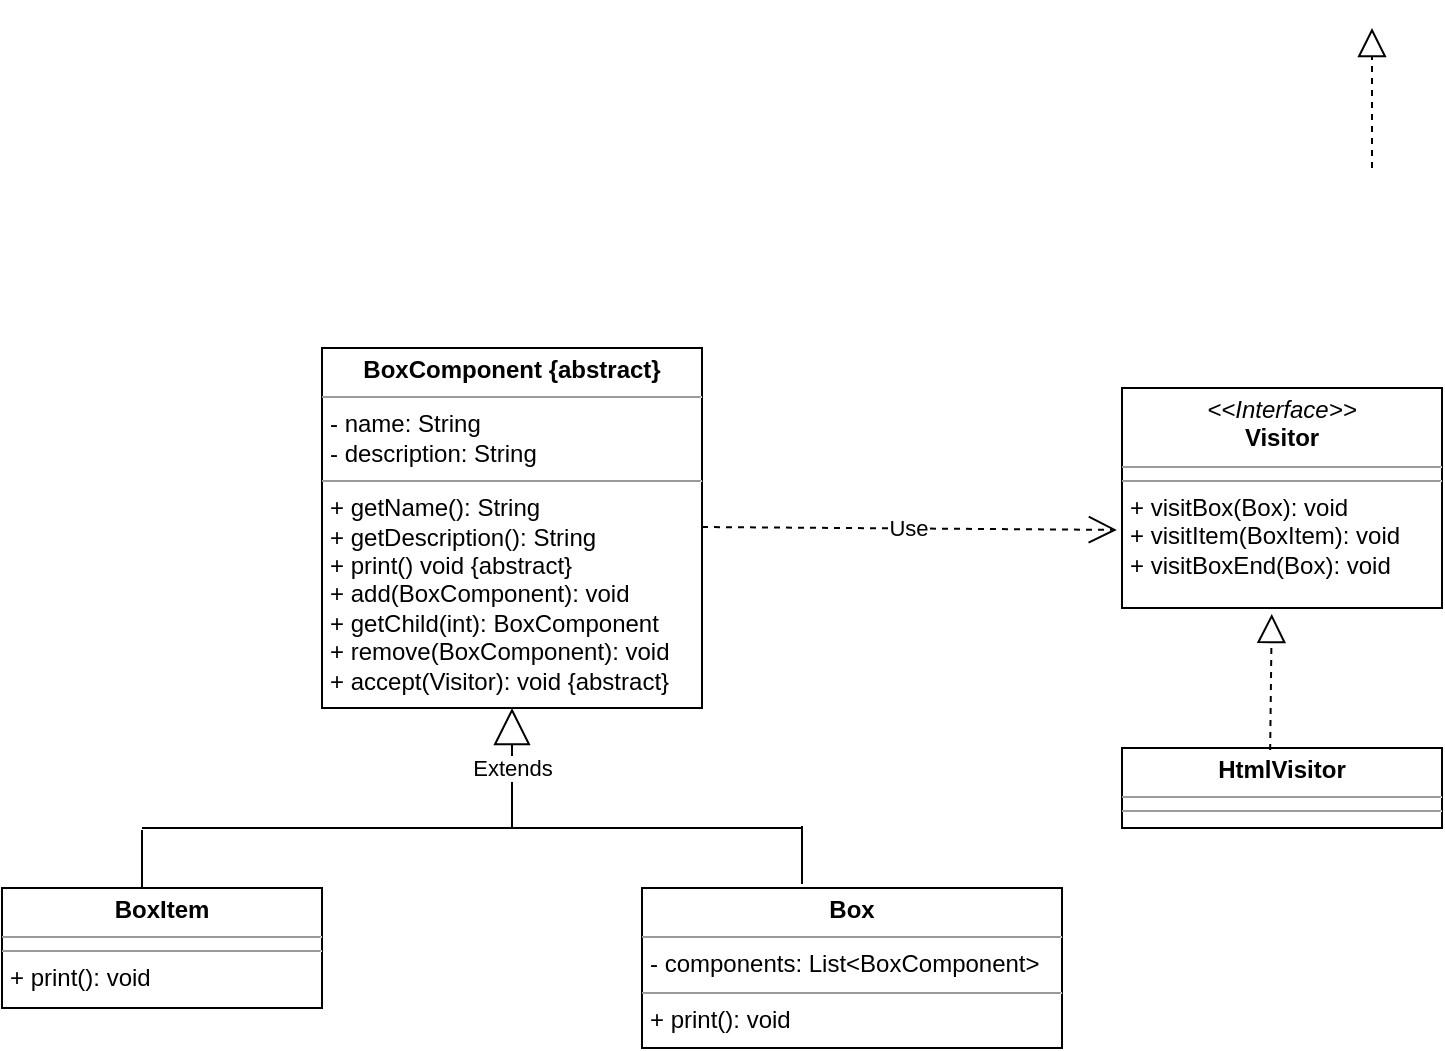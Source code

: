 <mxfile version="18.0.3" type="device"><diagram id="mgqvqPnT3ukcFS07PuqA" name="Page-1"><mxGraphModel dx="1422" dy="1778" grid="1" gridSize="10" guides="1" tooltips="1" connect="1" arrows="1" fold="1" page="1" pageScale="1" pageWidth="850" pageHeight="1100" math="0" shadow="0"><root><mxCell id="0"/><mxCell id="1" parent="0"/><mxCell id="uAw_h-O0-CFrEACEF9oh-2" value="&lt;p style=&quot;margin: 0px ; margin-top: 4px ; text-align: center&quot;&gt;&lt;b&gt;BoxComponent {abstract}&lt;br&gt;&lt;/b&gt;&lt;/p&gt;&lt;hr size=&quot;1&quot;&gt;&lt;p style=&quot;margin: 0px ; margin-left: 4px&quot;&gt;- name: String&lt;/p&gt;&lt;p style=&quot;margin: 0px ; margin-left: 4px&quot;&gt;- description: String&lt;br&gt;&lt;/p&gt;&lt;hr size=&quot;1&quot;&gt;&lt;p style=&quot;margin: 0px ; margin-left: 4px&quot;&gt;+ getName(): String&lt;/p&gt;&lt;p style=&quot;margin: 0px ; margin-left: 4px&quot;&gt;+ getDescription(): String&lt;/p&gt;&lt;p style=&quot;margin: 0px ; margin-left: 4px&quot;&gt;+ print() void {abstract}&lt;br&gt;&lt;/p&gt;&lt;p style=&quot;margin: 0px ; margin-left: 4px&quot;&gt;+ add(BoxComponent): void&lt;/p&gt;&lt;p style=&quot;margin: 0px ; margin-left: 4px&quot;&gt;+ getChild(int): BoxComponent&lt;/p&gt;&lt;p style=&quot;margin: 0px ; margin-left: 4px&quot;&gt;+ remove(BoxComponent): void&lt;/p&gt;&lt;p style=&quot;margin: 0px ; margin-left: 4px&quot;&gt;+ accept(Visitor): void {abstract}&lt;br&gt;&lt;/p&gt;" style="verticalAlign=top;align=left;overflow=fill;fontSize=12;fontFamily=Helvetica;html=1;" parent="1" vertex="1"><mxGeometry x="200" y="70" width="190" height="180" as="geometry"/></mxCell><mxCell id="uAw_h-O0-CFrEACEF9oh-3" value="&lt;p style=&quot;margin: 0px ; margin-top: 4px ; text-align: center&quot;&gt;&lt;b&gt;BoxItem&lt;/b&gt;&lt;/p&gt;&lt;hr size=&quot;1&quot;&gt;&lt;hr size=&quot;1&quot;&gt;&lt;p style=&quot;margin: 0px ; margin-left: 4px&quot;&gt;+ print(): void&lt;br&gt;&lt;/p&gt;" style="verticalAlign=top;align=left;overflow=fill;fontSize=12;fontFamily=Helvetica;html=1;" parent="1" vertex="1"><mxGeometry x="40" y="340" width="160" height="60" as="geometry"/></mxCell><mxCell id="uAw_h-O0-CFrEACEF9oh-5" value="&lt;p style=&quot;margin: 0px ; margin-top: 4px ; text-align: center&quot;&gt;&lt;b&gt;Box&lt;/b&gt;&lt;/p&gt;&lt;hr size=&quot;1&quot;&gt;&lt;p style=&quot;margin: 0px ; margin-left: 4px&quot;&gt;- components: List&amp;lt;BoxComponent&amp;gt;&lt;br&gt;&lt;/p&gt;&lt;hr size=&quot;1&quot;&gt;&lt;p style=&quot;margin: 0px ; margin-left: 4px&quot;&gt;+ print(): void&lt;br&gt;&lt;/p&gt;" style="verticalAlign=top;align=left;overflow=fill;fontSize=12;fontFamily=Helvetica;html=1;" parent="1" vertex="1"><mxGeometry x="360" y="340" width="210" height="80" as="geometry"/></mxCell><mxCell id="uAw_h-O0-CFrEACEF9oh-7" value="Extends" style="endArrow=block;endSize=16;endFill=0;html=1;rounded=0;entryX=0.5;entryY=1;entryDx=0;entryDy=0;" parent="1" target="uAw_h-O0-CFrEACEF9oh-2" edge="1"><mxGeometry width="160" relative="1" as="geometry"><mxPoint x="295" y="310" as="sourcePoint"/><mxPoint x="420" y="310" as="targetPoint"/></mxGeometry></mxCell><mxCell id="uAw_h-O0-CFrEACEF9oh-8" value="" style="endArrow=none;html=1;edgeStyle=orthogonalEdgeStyle;rounded=0;" parent="1" edge="1"><mxGeometry relative="1" as="geometry"><mxPoint x="110" y="310" as="sourcePoint"/><mxPoint x="440" y="310" as="targetPoint"/></mxGeometry></mxCell><mxCell id="uAw_h-O0-CFrEACEF9oh-11" value="" style="endArrow=none;html=1;edgeStyle=orthogonalEdgeStyle;rounded=0;" parent="1" edge="1"><mxGeometry relative="1" as="geometry"><mxPoint x="110" y="340" as="sourcePoint"/><mxPoint x="110" y="311" as="targetPoint"/></mxGeometry></mxCell><mxCell id="uAw_h-O0-CFrEACEF9oh-14" value="" style="endArrow=none;html=1;edgeStyle=orthogonalEdgeStyle;rounded=0;" parent="1" edge="1"><mxGeometry relative="1" as="geometry"><mxPoint x="440" y="338" as="sourcePoint"/><mxPoint x="440" y="309" as="targetPoint"/></mxGeometry></mxCell><mxCell id="tnyTeJsaJlIb1sTeu80v-1" value="&lt;p style=&quot;margin:0px;margin-top:4px;text-align:center;&quot;&gt;&lt;i&gt;&amp;lt;&amp;lt;Interface&amp;gt;&amp;gt;&lt;/i&gt;&lt;br&gt;&lt;b&gt;Visitor&lt;/b&gt;&lt;br&gt;&lt;/p&gt;&lt;hr size=&quot;1&quot;&gt;&lt;hr size=&quot;1&quot;&gt;&lt;p style=&quot;margin:0px;margin-left:4px;&quot;&gt;+ visitBox(Box): void&lt;br&gt;&lt;/p&gt;&lt;p style=&quot;margin:0px;margin-left:4px;&quot;&gt;+ visitItem(BoxItem): void&lt;/p&gt;&lt;p style=&quot;margin:0px;margin-left:4px;&quot;&gt;+ visitBoxEnd(Box): void&lt;/p&gt;" style="verticalAlign=top;align=left;overflow=fill;fontSize=12;fontFamily=Helvetica;html=1;" vertex="1" parent="1"><mxGeometry x="600" y="90" width="160" height="110" as="geometry"/></mxCell><mxCell id="tnyTeJsaJlIb1sTeu80v-2" value="&lt;p style=&quot;margin:0px;margin-top:4px;text-align:center;&quot;&gt;&lt;b&gt;HtmlVisitor&lt;/b&gt;&lt;br&gt;&lt;/p&gt;&lt;hr size=&quot;1&quot;&gt;&lt;hr size=&quot;1&quot;&gt;" style="verticalAlign=top;align=left;overflow=fill;fontSize=12;fontFamily=Helvetica;html=1;" vertex="1" parent="1"><mxGeometry x="600" y="270" width="160" height="40" as="geometry"/></mxCell><mxCell id="tnyTeJsaJlIb1sTeu80v-3" value="" style="endArrow=block;dashed=1;endFill=0;endSize=12;html=1;rounded=0;entryX=0.5;entryY=1;entryDx=0;entryDy=0;exitX=0.5;exitY=0;exitDx=0;exitDy=0;" edge="1" parent="1"><mxGeometry width="160" relative="1" as="geometry"><mxPoint x="725" y="-20" as="sourcePoint"/><mxPoint x="725" y="-90" as="targetPoint"/></mxGeometry></mxCell><mxCell id="tnyTeJsaJlIb1sTeu80v-4" value="" style="endArrow=block;dashed=1;endFill=0;endSize=12;html=1;rounded=0;entryX=0.468;entryY=1.027;entryDx=0;entryDy=0;exitX=0.463;exitY=0.025;exitDx=0;exitDy=0;exitPerimeter=0;entryPerimeter=0;" edge="1" parent="1" source="tnyTeJsaJlIb1sTeu80v-2" target="tnyTeJsaJlIb1sTeu80v-1"><mxGeometry width="160" relative="1" as="geometry"><mxPoint x="320" y="360" as="sourcePoint"/><mxPoint x="480" y="360" as="targetPoint"/></mxGeometry></mxCell><mxCell id="tnyTeJsaJlIb1sTeu80v-5" value="Use" style="endArrow=open;endSize=12;dashed=1;html=1;rounded=0;entryX=-0.016;entryY=0.645;entryDx=0;entryDy=0;entryPerimeter=0;" edge="1" parent="1" target="tnyTeJsaJlIb1sTeu80v-1"><mxGeometry width="160" relative="1" as="geometry"><mxPoint x="390" y="159.5" as="sourcePoint"/><mxPoint x="550" y="159.5" as="targetPoint"/></mxGeometry></mxCell></root></mxGraphModel></diagram></mxfile>
